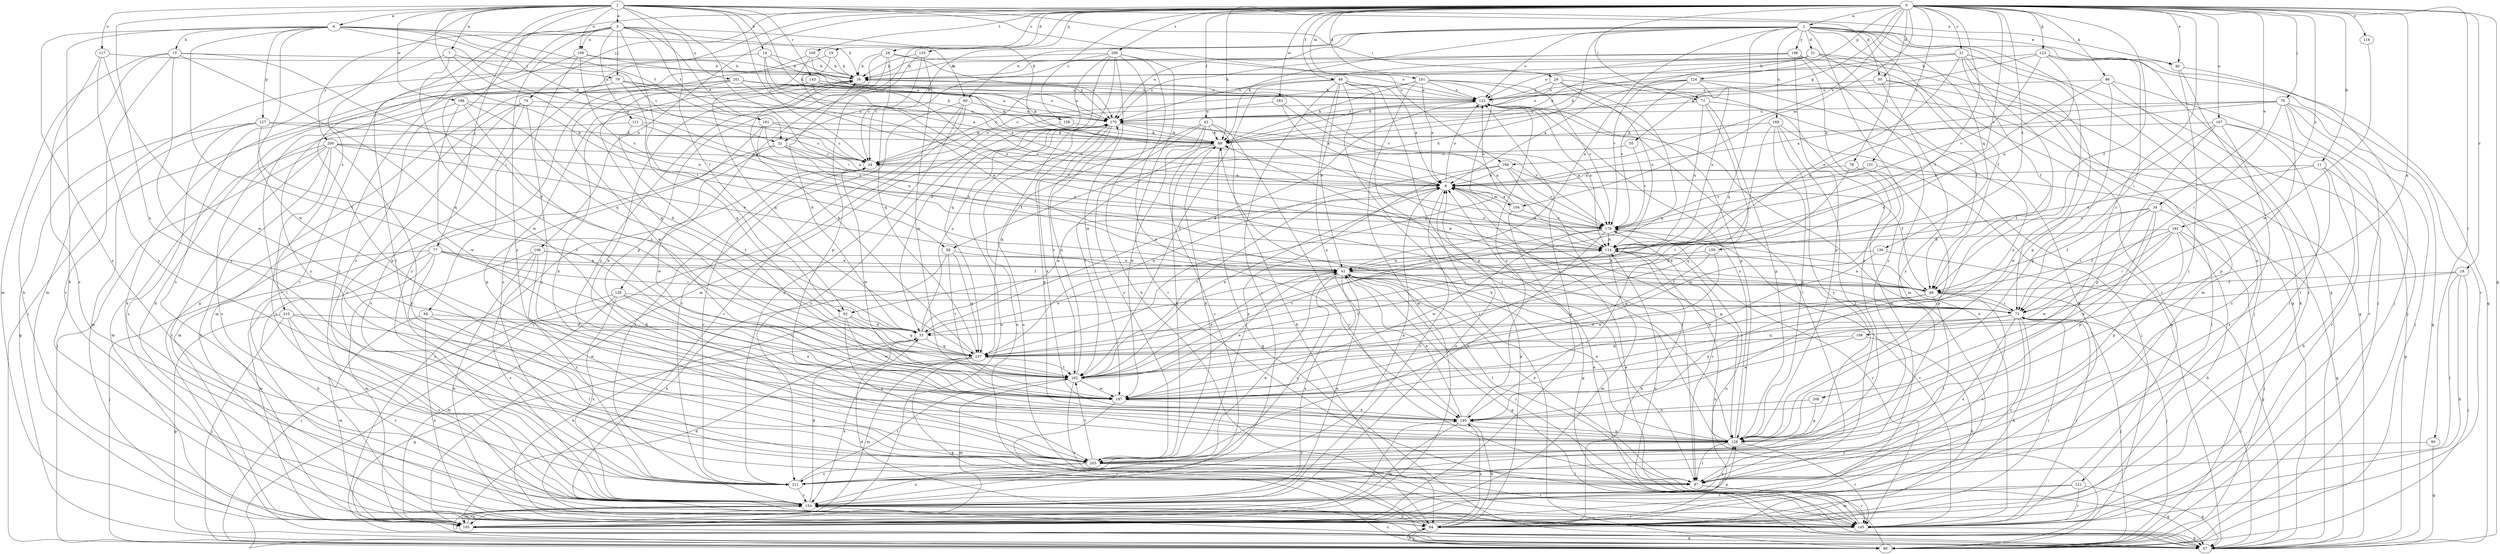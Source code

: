 strict digraph  {
0;
1;
2;
3;
6;
7;
8;
11;
14;
15;
16;
18;
19;
21;
24;
28;
29;
30;
31;
32;
33;
34;
40;
41;
43;
46;
49;
55;
57;
59;
60;
64;
68;
71;
72;
74;
76;
77;
78;
79;
80;
86;
89;
90;
92;
97;
101;
104;
105;
106;
108;
109;
111;
114;
116;
117;
121;
122;
123;
124;
126;
127;
128;
133;
136;
137;
143;
145;
151;
154;
158;
159;
160;
161;
162;
167;
168;
169;
170;
178;
183;
186;
187;
191;
195;
198;
200;
201;
203;
206;
208;
210;
211;
0 -> 2  [label=a];
0 -> 11  [label=b];
0 -> 18  [label=c];
0 -> 19  [label=c];
0 -> 21  [label=c];
0 -> 28  [label=d];
0 -> 29  [label=d];
0 -> 30  [label=d];
0 -> 34  [label=e];
0 -> 40  [label=e];
0 -> 43  [label=f];
0 -> 46  [label=f];
0 -> 49  [label=f];
0 -> 55  [label=g];
0 -> 57  [label=g];
0 -> 68  [label=i];
0 -> 71  [label=i];
0 -> 74  [label=j];
0 -> 76  [label=j];
0 -> 86  [label=k];
0 -> 89  [label=k];
0 -> 90  [label=l];
0 -> 92  [label=l];
0 -> 101  [label=m];
0 -> 104  [label=m];
0 -> 106  [label=n];
0 -> 108  [label=n];
0 -> 116  [label=o];
0 -> 123  [label=p];
0 -> 124  [label=p];
0 -> 126  [label=p];
0 -> 133  [label=q];
0 -> 151  [label=s];
0 -> 154  [label=s];
0 -> 158  [label=t];
0 -> 159  [label=t];
0 -> 160  [label=t];
0 -> 167  [label=u];
0 -> 168  [label=u];
0 -> 178  [label=v];
0 -> 183  [label=w];
0 -> 191  [label=x];
0 -> 206  [label=z];
0 -> 208  [label=z];
1 -> 3  [label=a];
1 -> 6  [label=a];
1 -> 7  [label=a];
1 -> 14  [label=b];
1 -> 24  [label=c];
1 -> 30  [label=d];
1 -> 40  [label=e];
1 -> 59  [label=h];
1 -> 71  [label=i];
1 -> 72  [label=i];
1 -> 77  [label=j];
1 -> 89  [label=k];
1 -> 92  [label=l];
1 -> 109  [label=n];
1 -> 117  [label=o];
1 -> 143  [label=r];
1 -> 145  [label=r];
1 -> 168  [label=u];
1 -> 186  [label=w];
1 -> 195  [label=x];
1 -> 210  [label=z];
2 -> 31  [label=d];
2 -> 32  [label=d];
2 -> 40  [label=e];
2 -> 41  [label=e];
2 -> 49  [label=f];
2 -> 57  [label=g];
2 -> 59  [label=h];
2 -> 60  [label=h];
2 -> 72  [label=i];
2 -> 78  [label=j];
2 -> 89  [label=k];
2 -> 121  [label=o];
2 -> 122  [label=o];
2 -> 136  [label=q];
2 -> 137  [label=q];
2 -> 169  [label=u];
2 -> 170  [label=u];
2 -> 198  [label=y];
2 -> 211  [label=z];
3 -> 32  [label=d];
3 -> 60  [label=h];
3 -> 79  [label=j];
3 -> 92  [label=l];
3 -> 97  [label=l];
3 -> 109  [label=n];
3 -> 111  [label=n];
3 -> 145  [label=r];
3 -> 161  [label=t];
3 -> 178  [label=v];
3 -> 200  [label=y];
3 -> 201  [label=y];
3 -> 203  [label=y];
6 -> 8  [label=a];
6 -> 15  [label=b];
6 -> 16  [label=b];
6 -> 24  [label=c];
6 -> 32  [label=d];
6 -> 64  [label=h];
6 -> 127  [label=p];
6 -> 161  [label=t];
6 -> 162  [label=t];
6 -> 187  [label=w];
6 -> 211  [label=z];
7 -> 41  [label=e];
7 -> 79  [label=j];
7 -> 154  [label=s];
7 -> 187  [label=w];
8 -> 104  [label=m];
8 -> 114  [label=n];
8 -> 122  [label=o];
8 -> 128  [label=p];
8 -> 154  [label=s];
8 -> 162  [label=t];
11 -> 8  [label=a];
11 -> 57  [label=g];
11 -> 64  [label=h];
11 -> 114  [label=n];
11 -> 211  [label=z];
14 -> 8  [label=a];
14 -> 16  [label=b];
14 -> 89  [label=k];
14 -> 105  [label=m];
14 -> 170  [label=u];
15 -> 16  [label=b];
15 -> 33  [label=d];
15 -> 64  [label=h];
15 -> 105  [label=m];
15 -> 137  [label=q];
15 -> 145  [label=r];
15 -> 203  [label=y];
16 -> 122  [label=o];
16 -> 211  [label=z];
18 -> 49  [label=f];
18 -> 64  [label=h];
18 -> 72  [label=i];
18 -> 80  [label=j];
18 -> 97  [label=l];
19 -> 16  [label=b];
19 -> 49  [label=f];
19 -> 211  [label=z];
21 -> 16  [label=b];
21 -> 41  [label=e];
21 -> 49  [label=f];
21 -> 80  [label=j];
21 -> 89  [label=k];
21 -> 128  [label=p];
21 -> 162  [label=t];
24 -> 8  [label=a];
24 -> 122  [label=o];
24 -> 187  [label=w];
24 -> 211  [label=z];
28 -> 16  [label=b];
28 -> 122  [label=o];
28 -> 128  [label=p];
28 -> 137  [label=q];
28 -> 178  [label=v];
28 -> 203  [label=y];
29 -> 89  [label=k];
29 -> 105  [label=m];
29 -> 114  [label=n];
29 -> 122  [label=o];
29 -> 137  [label=q];
30 -> 64  [label=h];
30 -> 80  [label=j];
30 -> 122  [label=o];
30 -> 203  [label=y];
31 -> 16  [label=b];
31 -> 49  [label=f];
31 -> 57  [label=g];
31 -> 89  [label=k];
31 -> 105  [label=m];
31 -> 170  [label=u];
31 -> 178  [label=v];
32 -> 8  [label=a];
32 -> 24  [label=c];
32 -> 105  [label=m];
32 -> 114  [label=n];
32 -> 187  [label=w];
33 -> 8  [label=a];
33 -> 16  [label=b];
33 -> 41  [label=e];
33 -> 57  [label=g];
33 -> 137  [label=q];
33 -> 170  [label=u];
34 -> 49  [label=f];
34 -> 57  [label=g];
34 -> 72  [label=i];
34 -> 128  [label=p];
34 -> 178  [label=v];
34 -> 195  [label=x];
40 -> 80  [label=j];
40 -> 97  [label=l];
40 -> 145  [label=r];
41 -> 49  [label=f];
41 -> 57  [label=g];
41 -> 97  [label=l];
41 -> 114  [label=n];
41 -> 145  [label=r];
41 -> 154  [label=s];
41 -> 211  [label=z];
43 -> 64  [label=h];
43 -> 89  [label=k];
43 -> 137  [label=q];
43 -> 145  [label=r];
43 -> 154  [label=s];
43 -> 187  [label=w];
43 -> 203  [label=y];
46 -> 8  [label=a];
46 -> 24  [label=c];
46 -> 41  [label=e];
46 -> 80  [label=j];
46 -> 97  [label=l];
46 -> 122  [label=o];
46 -> 128  [label=p];
46 -> 154  [label=s];
46 -> 162  [label=t];
46 -> 195  [label=x];
49 -> 72  [label=i];
49 -> 80  [label=j];
49 -> 97  [label=l];
49 -> 114  [label=n];
49 -> 154  [label=s];
49 -> 162  [label=t];
49 -> 195  [label=x];
55 -> 24  [label=c];
55 -> 178  [label=v];
57 -> 8  [label=a];
57 -> 24  [label=c];
57 -> 33  [label=d];
57 -> 72  [label=i];
57 -> 154  [label=s];
59 -> 41  [label=e];
59 -> 64  [label=h];
59 -> 137  [label=q];
59 -> 162  [label=t];
60 -> 80  [label=j];
60 -> 145  [label=r];
60 -> 154  [label=s];
60 -> 170  [label=u];
60 -> 211  [label=z];
64 -> 8  [label=a];
64 -> 72  [label=i];
64 -> 80  [label=j];
64 -> 114  [label=n];
64 -> 170  [label=u];
64 -> 195  [label=x];
68 -> 33  [label=d];
68 -> 64  [label=h];
68 -> 97  [label=l];
68 -> 105  [label=m];
71 -> 57  [label=g];
71 -> 114  [label=n];
71 -> 128  [label=p];
71 -> 170  [label=u];
71 -> 195  [label=x];
72 -> 33  [label=d];
72 -> 64  [label=h];
72 -> 80  [label=j];
72 -> 89  [label=k];
72 -> 137  [label=q];
72 -> 145  [label=r];
72 -> 154  [label=s];
72 -> 170  [label=u];
72 -> 211  [label=z];
74 -> 105  [label=m];
74 -> 154  [label=s];
74 -> 170  [label=u];
74 -> 203  [label=y];
74 -> 211  [label=z];
76 -> 8  [label=a];
76 -> 57  [label=g];
76 -> 72  [label=i];
76 -> 80  [label=j];
76 -> 114  [label=n];
76 -> 128  [label=p];
76 -> 145  [label=r];
76 -> 170  [label=u];
77 -> 41  [label=e];
77 -> 49  [label=f];
77 -> 64  [label=h];
77 -> 72  [label=i];
77 -> 80  [label=j];
77 -> 97  [label=l];
77 -> 105  [label=m];
78 -> 8  [label=a];
78 -> 128  [label=p];
78 -> 137  [label=q];
78 -> 187  [label=w];
79 -> 64  [label=h];
79 -> 122  [label=o];
79 -> 128  [label=p];
79 -> 137  [label=q];
79 -> 170  [label=u];
79 -> 178  [label=v];
80 -> 8  [label=a];
80 -> 64  [label=h];
80 -> 114  [label=n];
86 -> 33  [label=d];
86 -> 64  [label=h];
86 -> 80  [label=j];
86 -> 122  [label=o];
86 -> 128  [label=p];
89 -> 24  [label=c];
89 -> 57  [label=g];
89 -> 162  [label=t];
89 -> 203  [label=y];
90 -> 57  [label=g];
90 -> 203  [label=y];
92 -> 33  [label=d];
92 -> 64  [label=h];
92 -> 137  [label=q];
92 -> 187  [label=w];
92 -> 203  [label=y];
97 -> 41  [label=e];
97 -> 57  [label=g];
97 -> 145  [label=r];
97 -> 178  [label=v];
101 -> 8  [label=a];
101 -> 24  [label=c];
101 -> 89  [label=k];
101 -> 105  [label=m];
101 -> 122  [label=o];
101 -> 128  [label=p];
101 -> 137  [label=q];
101 -> 178  [label=v];
104 -> 8  [label=a];
104 -> 57  [label=g];
104 -> 122  [label=o];
104 -> 178  [label=v];
105 -> 33  [label=d];
105 -> 57  [label=g];
105 -> 122  [label=o];
105 -> 128  [label=p];
105 -> 154  [label=s];
105 -> 170  [label=u];
105 -> 195  [label=x];
106 -> 41  [label=e];
106 -> 64  [label=h];
106 -> 72  [label=i];
106 -> 105  [label=m];
106 -> 154  [label=s];
106 -> 211  [label=z];
108 -> 64  [label=h];
108 -> 137  [label=q];
108 -> 187  [label=w];
109 -> 16  [label=b];
109 -> 137  [label=q];
109 -> 162  [label=t];
109 -> 170  [label=u];
109 -> 178  [label=v];
111 -> 89  [label=k];
111 -> 154  [label=s];
111 -> 162  [label=t];
111 -> 178  [label=v];
114 -> 41  [label=e];
114 -> 64  [label=h];
114 -> 105  [label=m];
114 -> 162  [label=t];
116 -> 187  [label=w];
117 -> 16  [label=b];
117 -> 154  [label=s];
117 -> 187  [label=w];
117 -> 203  [label=y];
121 -> 57  [label=g];
121 -> 105  [label=m];
121 -> 145  [label=r];
121 -> 154  [label=s];
122 -> 16  [label=b];
122 -> 33  [label=d];
122 -> 97  [label=l];
122 -> 114  [label=n];
122 -> 170  [label=u];
123 -> 16  [label=b];
123 -> 57  [label=g];
123 -> 72  [label=i];
123 -> 89  [label=k];
123 -> 114  [label=n];
123 -> 145  [label=r];
123 -> 178  [label=v];
124 -> 8  [label=a];
124 -> 57  [label=g];
124 -> 114  [label=n];
124 -> 122  [label=o];
124 -> 170  [label=u];
124 -> 178  [label=v];
124 -> 195  [label=x];
126 -> 72  [label=i];
126 -> 80  [label=j];
126 -> 105  [label=m];
126 -> 154  [label=s];
126 -> 162  [label=t];
126 -> 195  [label=x];
127 -> 24  [label=c];
127 -> 57  [label=g];
127 -> 89  [label=k];
127 -> 105  [label=m];
127 -> 154  [label=s];
127 -> 162  [label=t];
128 -> 16  [label=b];
128 -> 41  [label=e];
128 -> 89  [label=k];
128 -> 97  [label=l];
128 -> 122  [label=o];
128 -> 145  [label=r];
128 -> 203  [label=y];
133 -> 16  [label=b];
133 -> 24  [label=c];
133 -> 128  [label=p];
133 -> 187  [label=w];
136 -> 41  [label=e];
136 -> 57  [label=g];
136 -> 187  [label=w];
137 -> 16  [label=b];
137 -> 57  [label=g];
137 -> 105  [label=m];
137 -> 154  [label=s];
137 -> 162  [label=t];
143 -> 8  [label=a];
143 -> 80  [label=j];
143 -> 89  [label=k];
143 -> 122  [label=o];
143 -> 137  [label=q];
143 -> 170  [label=u];
145 -> 57  [label=g];
145 -> 114  [label=n];
145 -> 122  [label=o];
145 -> 170  [label=u];
145 -> 178  [label=v];
151 -> 8  [label=a];
151 -> 97  [label=l];
151 -> 178  [label=v];
154 -> 8  [label=a];
154 -> 33  [label=d];
154 -> 41  [label=e];
154 -> 64  [label=h];
154 -> 80  [label=j];
154 -> 105  [label=m];
154 -> 128  [label=p];
154 -> 145  [label=r];
158 -> 89  [label=k];
158 -> 211  [label=z];
159 -> 41  [label=e];
159 -> 137  [label=q];
159 -> 187  [label=w];
160 -> 16  [label=b];
160 -> 57  [label=g];
160 -> 114  [label=n];
160 -> 137  [label=q];
161 -> 24  [label=c];
161 -> 49  [label=f];
161 -> 89  [label=k];
161 -> 114  [label=n];
161 -> 128  [label=p];
162 -> 8  [label=a];
162 -> 41  [label=e];
162 -> 105  [label=m];
162 -> 145  [label=r];
162 -> 170  [label=u];
162 -> 187  [label=w];
167 -> 89  [label=k];
167 -> 97  [label=l];
167 -> 128  [label=p];
167 -> 145  [label=r];
167 -> 187  [label=w];
167 -> 211  [label=z];
168 -> 8  [label=a];
168 -> 49  [label=f];
168 -> 97  [label=l];
168 -> 137  [label=q];
168 -> 178  [label=v];
168 -> 203  [label=y];
169 -> 80  [label=j];
169 -> 89  [label=k];
169 -> 97  [label=l];
169 -> 128  [label=p];
169 -> 162  [label=t];
169 -> 203  [label=y];
170 -> 89  [label=k];
170 -> 128  [label=p];
170 -> 162  [label=t];
170 -> 178  [label=v];
170 -> 195  [label=x];
178 -> 114  [label=n];
178 -> 145  [label=r];
178 -> 162  [label=t];
178 -> 187  [label=w];
178 -> 203  [label=y];
183 -> 8  [label=a];
183 -> 114  [label=n];
183 -> 170  [label=u];
186 -> 33  [label=d];
186 -> 97  [label=l];
186 -> 162  [label=t];
186 -> 170  [label=u];
186 -> 187  [label=w];
187 -> 41  [label=e];
187 -> 80  [label=j];
187 -> 195  [label=x];
191 -> 49  [label=f];
191 -> 64  [label=h];
191 -> 72  [label=i];
191 -> 80  [label=j];
191 -> 114  [label=n];
191 -> 128  [label=p];
191 -> 187  [label=w];
195 -> 41  [label=e];
195 -> 64  [label=h];
195 -> 105  [label=m];
195 -> 122  [label=o];
195 -> 128  [label=p];
198 -> 16  [label=b];
198 -> 105  [label=m];
198 -> 122  [label=o];
198 -> 128  [label=p];
198 -> 145  [label=r];
198 -> 170  [label=u];
198 -> 203  [label=y];
200 -> 24  [label=c];
200 -> 41  [label=e];
200 -> 64  [label=h];
200 -> 80  [label=j];
200 -> 105  [label=m];
200 -> 114  [label=n];
200 -> 145  [label=r];
200 -> 203  [label=y];
200 -> 211  [label=z];
201 -> 41  [label=e];
201 -> 64  [label=h];
201 -> 89  [label=k];
201 -> 122  [label=o];
201 -> 170  [label=u];
201 -> 187  [label=w];
201 -> 203  [label=y];
203 -> 16  [label=b];
203 -> 89  [label=k];
203 -> 97  [label=l];
203 -> 145  [label=r];
203 -> 154  [label=s];
203 -> 162  [label=t];
203 -> 211  [label=z];
206 -> 16  [label=b];
206 -> 24  [label=c];
206 -> 33  [label=d];
206 -> 64  [label=h];
206 -> 105  [label=m];
206 -> 137  [label=q];
206 -> 145  [label=r];
206 -> 187  [label=w];
206 -> 195  [label=x];
208 -> 128  [label=p];
208 -> 195  [label=x];
210 -> 33  [label=d];
210 -> 57  [label=g];
210 -> 80  [label=j];
210 -> 145  [label=r];
210 -> 154  [label=s];
210 -> 187  [label=w];
211 -> 8  [label=a];
211 -> 24  [label=c];
211 -> 41  [label=e];
211 -> 154  [label=s];
211 -> 162  [label=t];
}
